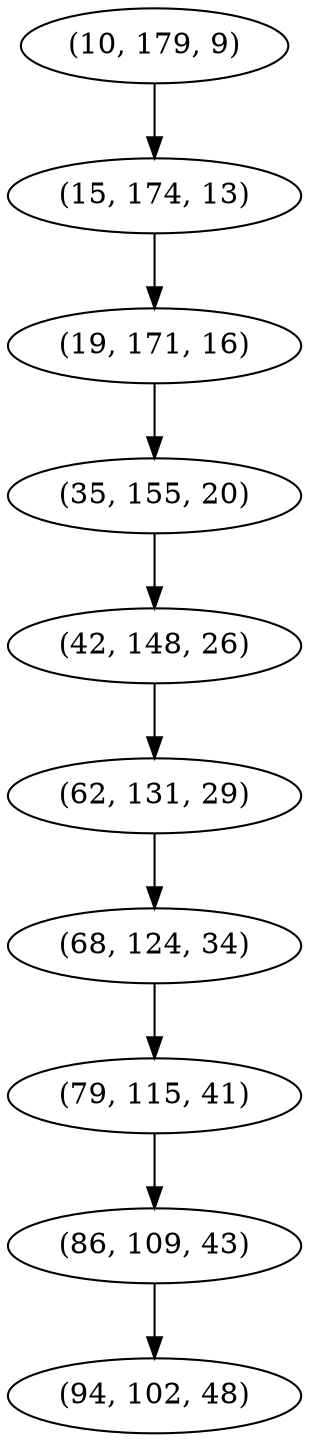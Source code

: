 digraph tree {
    "(10, 179, 9)";
    "(15, 174, 13)";
    "(19, 171, 16)";
    "(35, 155, 20)";
    "(42, 148, 26)";
    "(62, 131, 29)";
    "(68, 124, 34)";
    "(79, 115, 41)";
    "(86, 109, 43)";
    "(94, 102, 48)";
    "(10, 179, 9)" -> "(15, 174, 13)";
    "(15, 174, 13)" -> "(19, 171, 16)";
    "(19, 171, 16)" -> "(35, 155, 20)";
    "(35, 155, 20)" -> "(42, 148, 26)";
    "(42, 148, 26)" -> "(62, 131, 29)";
    "(62, 131, 29)" -> "(68, 124, 34)";
    "(68, 124, 34)" -> "(79, 115, 41)";
    "(79, 115, 41)" -> "(86, 109, 43)";
    "(86, 109, 43)" -> "(94, 102, 48)";
}
